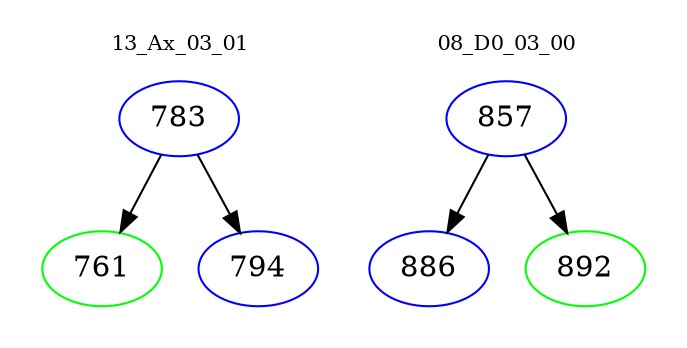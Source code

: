 digraph{
subgraph cluster_0 {
color = white
label = "13_Ax_03_01";
fontsize=10;
T0_783 [label="783", color="blue"]
T0_783 -> T0_761 [color="black"]
T0_761 [label="761", color="green"]
T0_783 -> T0_794 [color="black"]
T0_794 [label="794", color="blue"]
}
subgraph cluster_1 {
color = white
label = "08_D0_03_00";
fontsize=10;
T1_857 [label="857", color="blue"]
T1_857 -> T1_886 [color="black"]
T1_886 [label="886", color="blue"]
T1_857 -> T1_892 [color="black"]
T1_892 [label="892", color="green"]
}
}
